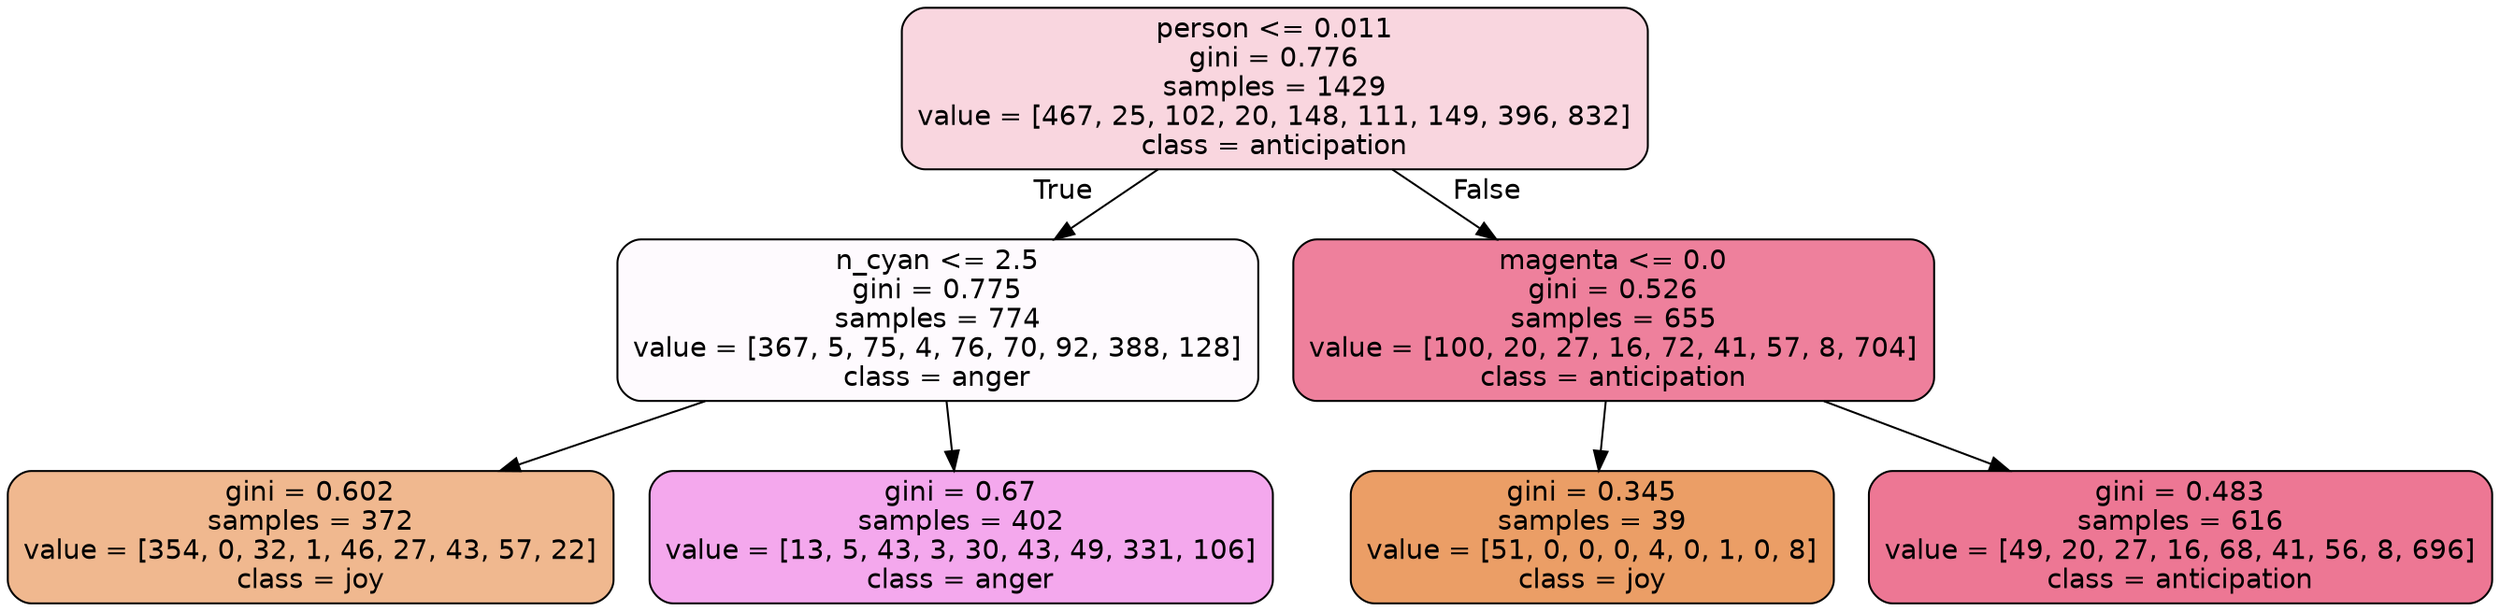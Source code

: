 digraph Tree {
node [shape=box, style="filled, rounded", color="black", fontname=helvetica] ;
edge [fontname=helvetica] ;
0 [label="person <= 0.011\ngini = 0.776\nsamples = 1429\nvalue = [467, 25, 102, 20, 148, 111, 149, 396, 832]\nclass = anticipation", fillcolor="#e5396434"] ;
1 [label="n_cyan <= 2.5\ngini = 0.775\nsamples = 774\nvalue = [367, 5, 75, 4, 76, 70, 92, 388, 128]\nclass = anger", fillcolor="#e539d706"] ;
0 -> 1 [labeldistance=2.5, labelangle=45, headlabel="True"] ;
2 [label="gini = 0.602\nsamples = 372\nvalue = [354, 0, 32, 1, 46, 27, 43, 57, 22]\nclass = joy", fillcolor="#e5813990"] ;
1 -> 2 ;
3 [label="gini = 0.67\nsamples = 402\nvalue = [13, 5, 43, 3, 30, 43, 49, 331, 106]\nclass = anger", fillcolor="#e539d76f"] ;
1 -> 3 ;
4 [label="magenta <= 0.0\ngini = 0.526\nsamples = 655\nvalue = [100, 20, 27, 16, 72, 41, 57, 8, 704]\nclass = anticipation", fillcolor="#e53964a3"] ;
0 -> 4 [labeldistance=2.5, labelangle=-45, headlabel="False"] ;
5 [label="gini = 0.345\nsamples = 39\nvalue = [51, 0, 0, 0, 4, 0, 1, 0, 8]\nclass = joy", fillcolor="#e58139c4"] ;
4 -> 5 ;
6 [label="gini = 0.483\nsamples = 616\nvalue = [49, 20, 27, 16, 68, 41, 56, 8, 696]\nclass = anticipation", fillcolor="#e53964af"] ;
4 -> 6 ;
}